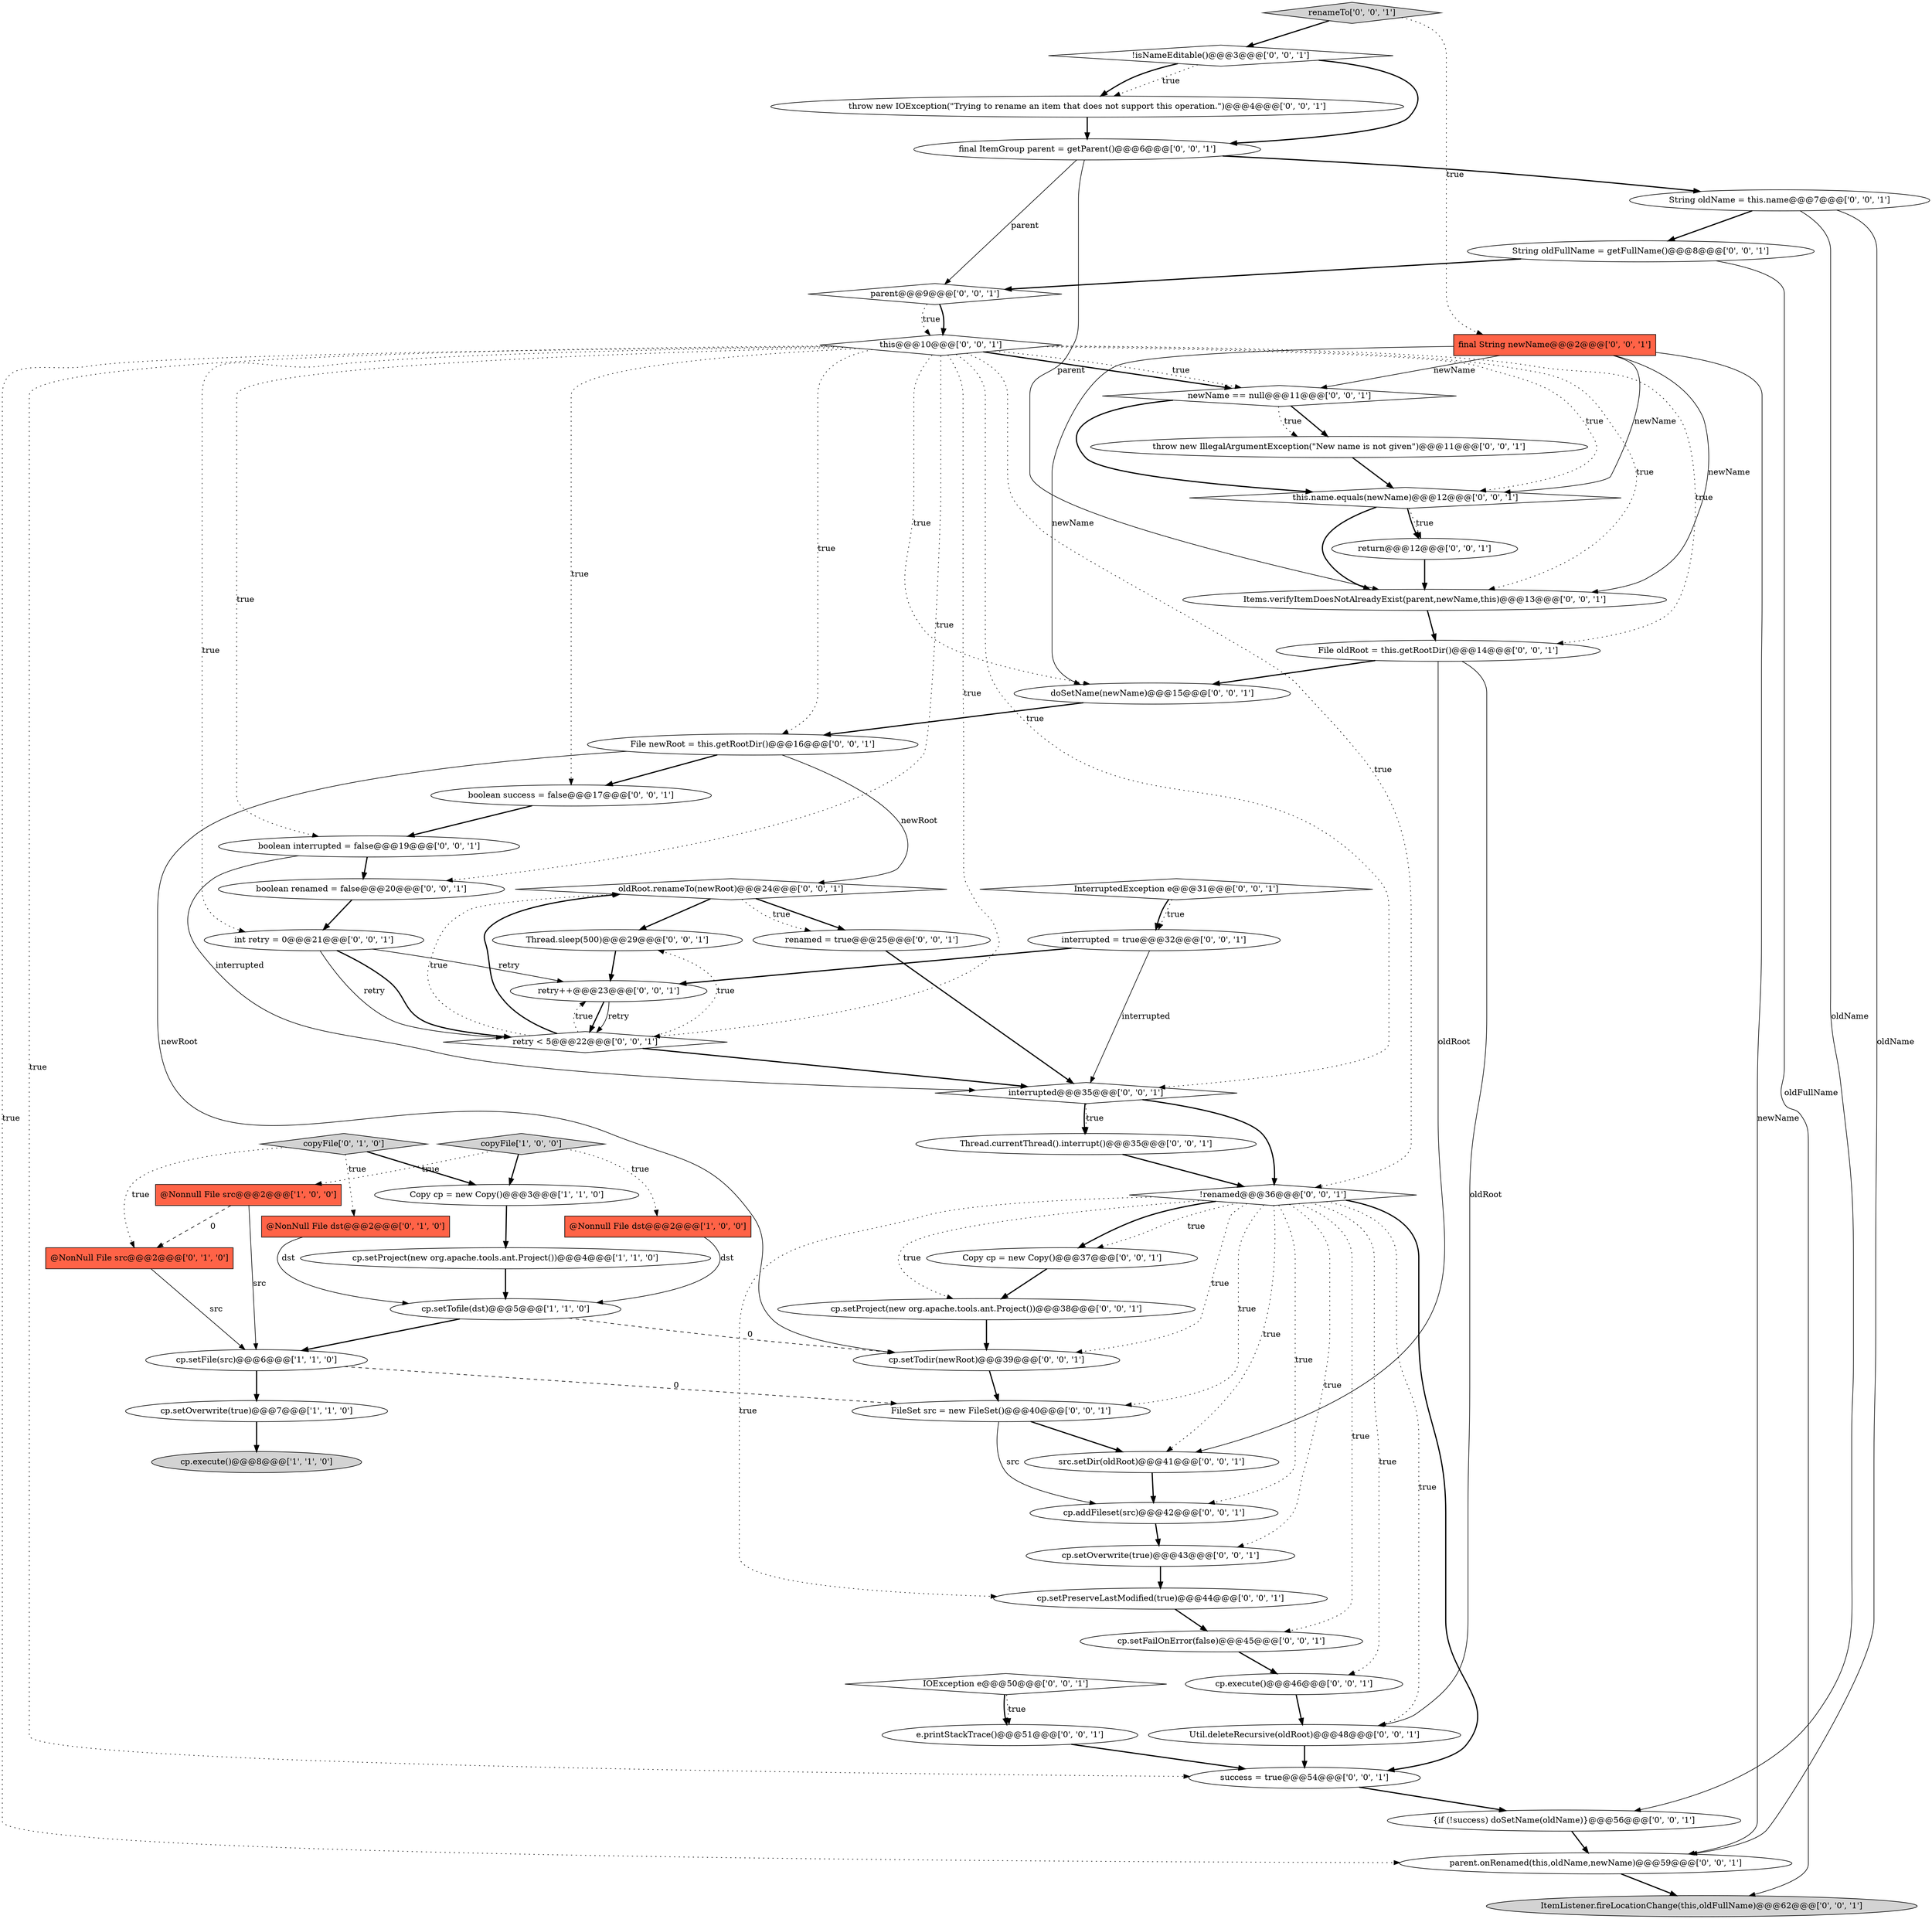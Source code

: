 digraph {
18 [style = filled, label = "renameTo['0', '0', '1']", fillcolor = lightgray, shape = diamond image = "AAA0AAABBB3BBB"];
54 [style = filled, label = "boolean renamed = false@@@20@@@['0', '0', '1']", fillcolor = white, shape = ellipse image = "AAA0AAABBB3BBB"];
19 [style = filled, label = "cp.setOverwrite(true)@@@43@@@['0', '0', '1']", fillcolor = white, shape = ellipse image = "AAA0AAABBB3BBB"];
32 [style = filled, label = "final ItemGroup parent = getParent()@@@6@@@['0', '0', '1']", fillcolor = white, shape = ellipse image = "AAA0AAABBB3BBB"];
59 [style = filled, label = "throw new IOException(\"Trying to rename an item that does not support this operation.\")@@@4@@@['0', '0', '1']", fillcolor = white, shape = ellipse image = "AAA0AAABBB3BBB"];
10 [style = filled, label = "copyFile['0', '1', '0']", fillcolor = lightgray, shape = diamond image = "AAA0AAABBB2BBB"];
15 [style = filled, label = "throw new IllegalArgumentException(\"New name is not given\")@@@11@@@['0', '0', '1']", fillcolor = white, shape = ellipse image = "AAA0AAABBB3BBB"];
55 [style = filled, label = "Thread.sleep(500)@@@29@@@['0', '0', '1']", fillcolor = white, shape = ellipse image = "AAA0AAABBB3BBB"];
8 [style = filled, label = "@Nonnull File src@@@2@@@['1', '0', '0']", fillcolor = tomato, shape = box image = "AAA1AAABBB1BBB"];
23 [style = filled, label = "renamed = true@@@25@@@['0', '0', '1']", fillcolor = white, shape = ellipse image = "AAA0AAABBB3BBB"];
4 [style = filled, label = "cp.setProject(new org.apache.tools.ant.Project())@@@4@@@['1', '1', '0']", fillcolor = white, shape = ellipse image = "AAA0AAABBB1BBB"];
26 [style = filled, label = "this.name.equals(newName)@@@12@@@['0', '0', '1']", fillcolor = white, shape = diamond image = "AAA0AAABBB3BBB"];
43 [style = filled, label = "ItemListener.fireLocationChange(this,oldFullName)@@@62@@@['0', '0', '1']", fillcolor = lightgray, shape = ellipse image = "AAA0AAABBB3BBB"];
52 [style = filled, label = "oldRoot.renameTo(newRoot)@@@24@@@['0', '0', '1']", fillcolor = white, shape = diamond image = "AAA0AAABBB3BBB"];
57 [style = filled, label = "cp.execute()@@@46@@@['0', '0', '1']", fillcolor = white, shape = ellipse image = "AAA0AAABBB3BBB"];
33 [style = filled, label = "boolean success = false@@@17@@@['0', '0', '1']", fillcolor = white, shape = ellipse image = "AAA0AAABBB3BBB"];
38 [style = filled, label = "this@@@10@@@['0', '0', '1']", fillcolor = white, shape = diamond image = "AAA0AAABBB3BBB"];
25 [style = filled, label = "cp.addFileset(src)@@@42@@@['0', '0', '1']", fillcolor = white, shape = ellipse image = "AAA0AAABBB3BBB"];
28 [style = filled, label = "doSetName(newName)@@@15@@@['0', '0', '1']", fillcolor = white, shape = ellipse image = "AAA0AAABBB3BBB"];
45 [style = filled, label = "boolean interrupted = false@@@19@@@['0', '0', '1']", fillcolor = white, shape = ellipse image = "AAA0AAABBB3BBB"];
1 [style = filled, label = "cp.setOverwrite(true)@@@7@@@['1', '1', '0']", fillcolor = white, shape = ellipse image = "AAA0AAABBB1BBB"];
39 [style = filled, label = "retry++@@@23@@@['0', '0', '1']", fillcolor = white, shape = ellipse image = "AAA0AAABBB3BBB"];
29 [style = filled, label = "newName == null@@@11@@@['0', '0', '1']", fillcolor = white, shape = diamond image = "AAA0AAABBB3BBB"];
35 [style = filled, label = "!isNameEditable()@@@3@@@['0', '0', '1']", fillcolor = white, shape = diamond image = "AAA0AAABBB3BBB"];
9 [style = filled, label = "@NonNull File dst@@@2@@@['0', '1', '0']", fillcolor = tomato, shape = box image = "AAA0AAABBB2BBB"];
16 [style = filled, label = "cp.setPreserveLastModified(true)@@@44@@@['0', '0', '1']", fillcolor = white, shape = ellipse image = "AAA0AAABBB3BBB"];
5 [style = filled, label = "@Nonnull File dst@@@2@@@['1', '0', '0']", fillcolor = tomato, shape = box image = "AAA0AAABBB1BBB"];
3 [style = filled, label = "copyFile['1', '0', '0']", fillcolor = lightgray, shape = diamond image = "AAA0AAABBB1BBB"];
6 [style = filled, label = "cp.execute()@@@8@@@['1', '1', '0']", fillcolor = lightgray, shape = ellipse image = "AAA0AAABBB1BBB"];
50 [style = filled, label = "Thread.currentThread().interrupt()@@@35@@@['0', '0', '1']", fillcolor = white, shape = ellipse image = "AAA0AAABBB3BBB"];
56 [style = filled, label = "cp.setProject(new org.apache.tools.ant.Project())@@@38@@@['0', '0', '1']", fillcolor = white, shape = ellipse image = "AAA0AAABBB3BBB"];
58 [style = filled, label = "IOException e@@@50@@@['0', '0', '1']", fillcolor = white, shape = diamond image = "AAA0AAABBB3BBB"];
41 [style = filled, label = "interrupted@@@35@@@['0', '0', '1']", fillcolor = white, shape = diamond image = "AAA0AAABBB3BBB"];
40 [style = filled, label = "{if (!success) doSetName(oldName)}@@@56@@@['0', '0', '1']", fillcolor = white, shape = ellipse image = "AAA0AAABBB3BBB"];
49 [style = filled, label = "File newRoot = this.getRootDir()@@@16@@@['0', '0', '1']", fillcolor = white, shape = ellipse image = "AAA0AAABBB3BBB"];
14 [style = filled, label = "FileSet src = new FileSet()@@@40@@@['0', '0', '1']", fillcolor = white, shape = ellipse image = "AAA0AAABBB3BBB"];
48 [style = filled, label = "return@@@12@@@['0', '0', '1']", fillcolor = white, shape = ellipse image = "AAA0AAABBB3BBB"];
20 [style = filled, label = "e.printStackTrace()@@@51@@@['0', '0', '1']", fillcolor = white, shape = ellipse image = "AAA0AAABBB3BBB"];
24 [style = filled, label = "cp.setTodir(newRoot)@@@39@@@['0', '0', '1']", fillcolor = white, shape = ellipse image = "AAA0AAABBB3BBB"];
27 [style = filled, label = "interrupted = true@@@32@@@['0', '0', '1']", fillcolor = white, shape = ellipse image = "AAA0AAABBB3BBB"];
13 [style = filled, label = "Items.verifyItemDoesNotAlreadyExist(parent,newName,this)@@@13@@@['0', '0', '1']", fillcolor = white, shape = ellipse image = "AAA0AAABBB3BBB"];
46 [style = filled, label = "parent@@@9@@@['0', '0', '1']", fillcolor = white, shape = diamond image = "AAA0AAABBB3BBB"];
17 [style = filled, label = "Util.deleteRecursive(oldRoot)@@@48@@@['0', '0', '1']", fillcolor = white, shape = ellipse image = "AAA0AAABBB3BBB"];
7 [style = filled, label = "cp.setFile(src)@@@6@@@['1', '1', '0']", fillcolor = white, shape = ellipse image = "AAA0AAABBB1BBB"];
21 [style = filled, label = "String oldName = this.name@@@7@@@['0', '0', '1']", fillcolor = white, shape = ellipse image = "AAA0AAABBB3BBB"];
47 [style = filled, label = "cp.setFailOnError(false)@@@45@@@['0', '0', '1']", fillcolor = white, shape = ellipse image = "AAA0AAABBB3BBB"];
12 [style = filled, label = "File oldRoot = this.getRootDir()@@@14@@@['0', '0', '1']", fillcolor = white, shape = ellipse image = "AAA0AAABBB3BBB"];
51 [style = filled, label = "int retry = 0@@@21@@@['0', '0', '1']", fillcolor = white, shape = ellipse image = "AAA0AAABBB3BBB"];
11 [style = filled, label = "@NonNull File src@@@2@@@['0', '1', '0']", fillcolor = tomato, shape = box image = "AAA1AAABBB2BBB"];
22 [style = filled, label = "success = true@@@54@@@['0', '0', '1']", fillcolor = white, shape = ellipse image = "AAA0AAABBB3BBB"];
34 [style = filled, label = "retry < 5@@@22@@@['0', '0', '1']", fillcolor = white, shape = diamond image = "AAA0AAABBB3BBB"];
42 [style = filled, label = "src.setDir(oldRoot)@@@41@@@['0', '0', '1']", fillcolor = white, shape = ellipse image = "AAA0AAABBB3BBB"];
2 [style = filled, label = "Copy cp = new Copy()@@@3@@@['1', '1', '0']", fillcolor = white, shape = ellipse image = "AAA0AAABBB1BBB"];
36 [style = filled, label = "!renamed@@@36@@@['0', '0', '1']", fillcolor = white, shape = diamond image = "AAA0AAABBB3BBB"];
53 [style = filled, label = "String oldFullName = getFullName()@@@8@@@['0', '0', '1']", fillcolor = white, shape = ellipse image = "AAA0AAABBB3BBB"];
37 [style = filled, label = "Copy cp = new Copy()@@@37@@@['0', '0', '1']", fillcolor = white, shape = ellipse image = "AAA0AAABBB3BBB"];
44 [style = filled, label = "InterruptedException e@@@31@@@['0', '0', '1']", fillcolor = white, shape = diamond image = "AAA0AAABBB3BBB"];
31 [style = filled, label = "final String newName@@@2@@@['0', '0', '1']", fillcolor = tomato, shape = box image = "AAA0AAABBB3BBB"];
30 [style = filled, label = "parent.onRenamed(this,oldName,newName)@@@59@@@['0', '0', '1']", fillcolor = white, shape = ellipse image = "AAA0AAABBB3BBB"];
0 [style = filled, label = "cp.setTofile(dst)@@@5@@@['1', '1', '0']", fillcolor = white, shape = ellipse image = "AAA0AAABBB1BBB"];
29->15 [style = bold, label=""];
36->16 [style = dotted, label="true"];
38->34 [style = dotted, label="true"];
38->41 [style = dotted, label="true"];
52->55 [style = bold, label=""];
32->46 [style = solid, label="parent"];
58->20 [style = bold, label=""];
8->7 [style = solid, label="src"];
25->19 [style = bold, label=""];
18->35 [style = bold, label=""];
33->45 [style = bold, label=""];
8->11 [style = dashed, label="0"];
36->24 [style = dotted, label="true"];
31->30 [style = solid, label="newName"];
31->13 [style = solid, label="newName"];
36->14 [style = dotted, label="true"];
38->33 [style = dotted, label="true"];
34->55 [style = dotted, label="true"];
38->12 [style = dotted, label="true"];
46->38 [style = bold, label=""];
52->23 [style = bold, label=""];
7->1 [style = bold, label=""];
34->52 [style = dotted, label="true"];
12->28 [style = bold, label=""];
36->47 [style = dotted, label="true"];
21->53 [style = bold, label=""];
39->34 [style = bold, label=""];
51->39 [style = solid, label="retry"];
59->32 [style = bold, label=""];
34->52 [style = bold, label=""];
38->13 [style = dotted, label="true"];
14->25 [style = solid, label="src"];
2->4 [style = bold, label=""];
31->26 [style = solid, label="newName"];
26->13 [style = bold, label=""];
49->24 [style = solid, label="newRoot"];
4->0 [style = bold, label=""];
0->7 [style = bold, label=""];
29->26 [style = bold, label=""];
21->30 [style = solid, label="oldName"];
47->57 [style = bold, label=""];
53->43 [style = solid, label="oldFullName"];
13->12 [style = bold, label=""];
3->5 [style = dotted, label="true"];
21->40 [style = solid, label="oldName"];
3->2 [style = bold, label=""];
38->28 [style = dotted, label="true"];
49->52 [style = solid, label="newRoot"];
36->56 [style = dotted, label="true"];
10->2 [style = bold, label=""];
36->37 [style = bold, label=""];
48->13 [style = bold, label=""];
26->48 [style = bold, label=""];
31->28 [style = solid, label="newName"];
41->50 [style = bold, label=""];
38->54 [style = dotted, label="true"];
57->17 [style = bold, label=""];
45->41 [style = solid, label="interrupted"];
41->50 [style = dotted, label="true"];
39->34 [style = solid, label="retry"];
30->43 [style = bold, label=""];
42->25 [style = bold, label=""];
28->49 [style = bold, label=""];
14->42 [style = bold, label=""];
35->32 [style = bold, label=""];
38->22 [style = dotted, label="true"];
31->29 [style = solid, label="newName"];
56->24 [style = bold, label=""];
38->49 [style = dotted, label="true"];
23->41 [style = bold, label=""];
55->39 [style = bold, label=""];
10->9 [style = dotted, label="true"];
36->19 [style = dotted, label="true"];
36->37 [style = dotted, label="true"];
35->59 [style = bold, label=""];
34->39 [style = dotted, label="true"];
19->16 [style = bold, label=""];
38->30 [style = dotted, label="true"];
53->46 [style = bold, label=""];
27->39 [style = bold, label=""];
32->13 [style = solid, label="parent"];
1->6 [style = bold, label=""];
41->36 [style = bold, label=""];
10->11 [style = dotted, label="true"];
40->30 [style = bold, label=""];
52->23 [style = dotted, label="true"];
38->45 [style = dotted, label="true"];
46->38 [style = dotted, label="true"];
12->42 [style = solid, label="oldRoot"];
38->36 [style = dotted, label="true"];
22->40 [style = bold, label=""];
58->20 [style = dotted, label="true"];
54->51 [style = bold, label=""];
27->41 [style = solid, label="interrupted"];
51->34 [style = solid, label="retry"];
32->21 [style = bold, label=""];
16->47 [style = bold, label=""];
35->59 [style = dotted, label="true"];
7->14 [style = dashed, label="0"];
26->48 [style = dotted, label="true"];
38->29 [style = bold, label=""];
11->7 [style = solid, label="src"];
34->41 [style = bold, label=""];
36->42 [style = dotted, label="true"];
17->22 [style = bold, label=""];
29->15 [style = dotted, label="true"];
36->57 [style = dotted, label="true"];
15->26 [style = bold, label=""];
24->14 [style = bold, label=""];
20->22 [style = bold, label=""];
45->54 [style = bold, label=""];
5->0 [style = solid, label="dst"];
38->26 [style = dotted, label="true"];
9->0 [style = solid, label="dst"];
36->17 [style = dotted, label="true"];
50->36 [style = bold, label=""];
49->33 [style = bold, label=""];
0->24 [style = dashed, label="0"];
38->29 [style = dotted, label="true"];
51->34 [style = bold, label=""];
18->31 [style = dotted, label="true"];
12->17 [style = solid, label="oldRoot"];
44->27 [style = bold, label=""];
3->8 [style = dotted, label="true"];
38->51 [style = dotted, label="true"];
44->27 [style = dotted, label="true"];
36->25 [style = dotted, label="true"];
37->56 [style = bold, label=""];
36->22 [style = bold, label=""];
}
